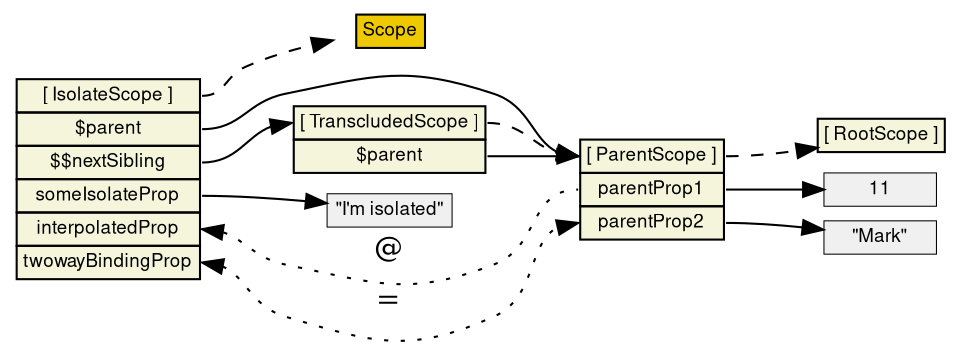 digraph d {
	rankdir=LR
	nodesep=0.1
	node [fontname="Helvetica,Sans", fontsize=9, penwidth=0.5, margin="0.05, 0.04", height="0.2" ]

  /* scopes */
  node [shape=plaintext];
  root [label=<<table bgcolor="beige" border="0" cellborder="1" cellpadding="2" cellspacing="0">
  <tr><td port="proto">[ RootScope ]</td></tr></table>>]
  parent [label=<<table bgcolor="beige" border="0" cellborder="1" cellpadding="2" cellspacing="0">
  <tr><td port="proto">[ ParentScope ]</td></tr>
  <tr><td port="parentProp1">parentProp1</td></tr>
  <tr><td port="parentProp2">parentProp2</td></tr>
  </table>>]
  isolateScope [label=<<table bgcolor="beige" border="0" cellborder="1" cellpadding="2" cellspacing="0">
  <tr><td port="proto">[ IsolateScope ]</td></tr>
  <tr><td port="parent">$parent</td></tr>
  <tr><td port="nextSibling">$$nextSibling</td></tr>
  <tr><td port="someIsolateProp">someIsolateProp</td></tr>
  <tr><td port="interpolatedProp">interpolatedProp</td></tr>
  <tr><td port="twowayBindingProp">twowayBindingProp</td></tr>
  </table>>]
  transcludedScope [label=<<table bgcolor="beige" border="0" cellborder="1" cellpadding="2" cellspacing="0">
  <tr><td port="proto">[ TranscludedScope ]</td></tr>
  <tr><td port="parent">$parent</td></tr>
  </table>>]
  Scope [label=<<table bgcolor="gold2" border="0" cellborder="1" cellpadding="2" cellspacing="0">
  <tr><td port="proto">Scope</td></tr>
  </table>>]

  /* literals */
  node [fillcolor=gray94, shape=box, style=filled]
  11 [label="11"]
  Mark [label="\"Mark\""]
  isolateValue [label="\"I'm isolated\""]

  /* references */
  parent:proto -> root:proto [style = dashed]
  parent:parentProp1 -> 11
  parent:parentProp2 -> Mark
  isolateScope:proto -> Scope [style = dashed]
  isolateScope:parent -> parent:proto
  isolateScope:nextSibling -> transcludedScope:proto
  isolateScope:interpolatedProp -> parent:parentProp1 [label=<@>, style=dotted, dir=back]
  isolateScope:twowayBindingProp -> parent:parentProp2[label=<=>, style=dotted, dir=both]
  isolateScope:someIsolateProp -> isolateValue
  transcludedScope:proto -> parent:proto [style=dashed]
  transcludedScope:parent -> parent:proto
}
